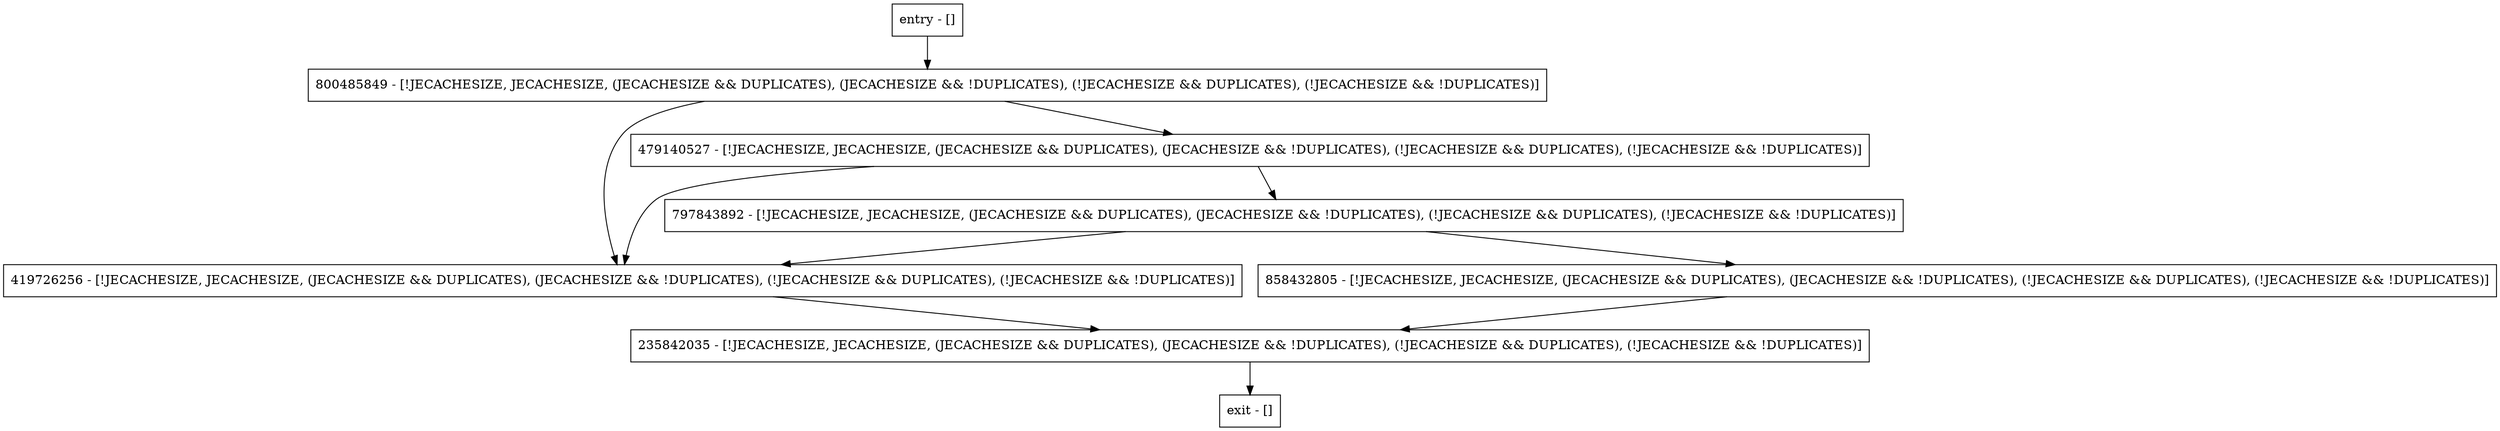 digraph shouldEmbedLN {
node [shape=record];
858432805 [label="858432805 - [!JECACHESIZE, JECACHESIZE, (JECACHESIZE && DUPLICATES), (JECACHESIZE && !DUPLICATES), (!JECACHESIZE && DUPLICATES), (!JECACHESIZE && !DUPLICATES)]"];
entry [label="entry - []"];
exit [label="exit - []"];
800485849 [label="800485849 - [!JECACHESIZE, JECACHESIZE, (JECACHESIZE && DUPLICATES), (JECACHESIZE && !DUPLICATES), (!JECACHESIZE && DUPLICATES), (!JECACHESIZE && !DUPLICATES)]"];
419726256 [label="419726256 - [!JECACHESIZE, JECACHESIZE, (JECACHESIZE && DUPLICATES), (JECACHESIZE && !DUPLICATES), (!JECACHESIZE && DUPLICATES), (!JECACHESIZE && !DUPLICATES)]"];
235842035 [label="235842035 - [!JECACHESIZE, JECACHESIZE, (JECACHESIZE && DUPLICATES), (JECACHESIZE && !DUPLICATES), (!JECACHESIZE && DUPLICATES), (!JECACHESIZE && !DUPLICATES)]"];
479140527 [label="479140527 - [!JECACHESIZE, JECACHESIZE, (JECACHESIZE && DUPLICATES), (JECACHESIZE && !DUPLICATES), (!JECACHESIZE && DUPLICATES), (!JECACHESIZE && !DUPLICATES)]"];
797843892 [label="797843892 - [!JECACHESIZE, JECACHESIZE, (JECACHESIZE && DUPLICATES), (JECACHESIZE && !DUPLICATES), (!JECACHESIZE && DUPLICATES), (!JECACHESIZE && !DUPLICATES)]"];
entry;
exit;
858432805 -> 235842035;
entry -> 800485849;
800485849 -> 419726256;
800485849 -> 479140527;
419726256 -> 235842035;
235842035 -> exit;
479140527 -> 419726256;
479140527 -> 797843892;
797843892 -> 858432805;
797843892 -> 419726256;
}
